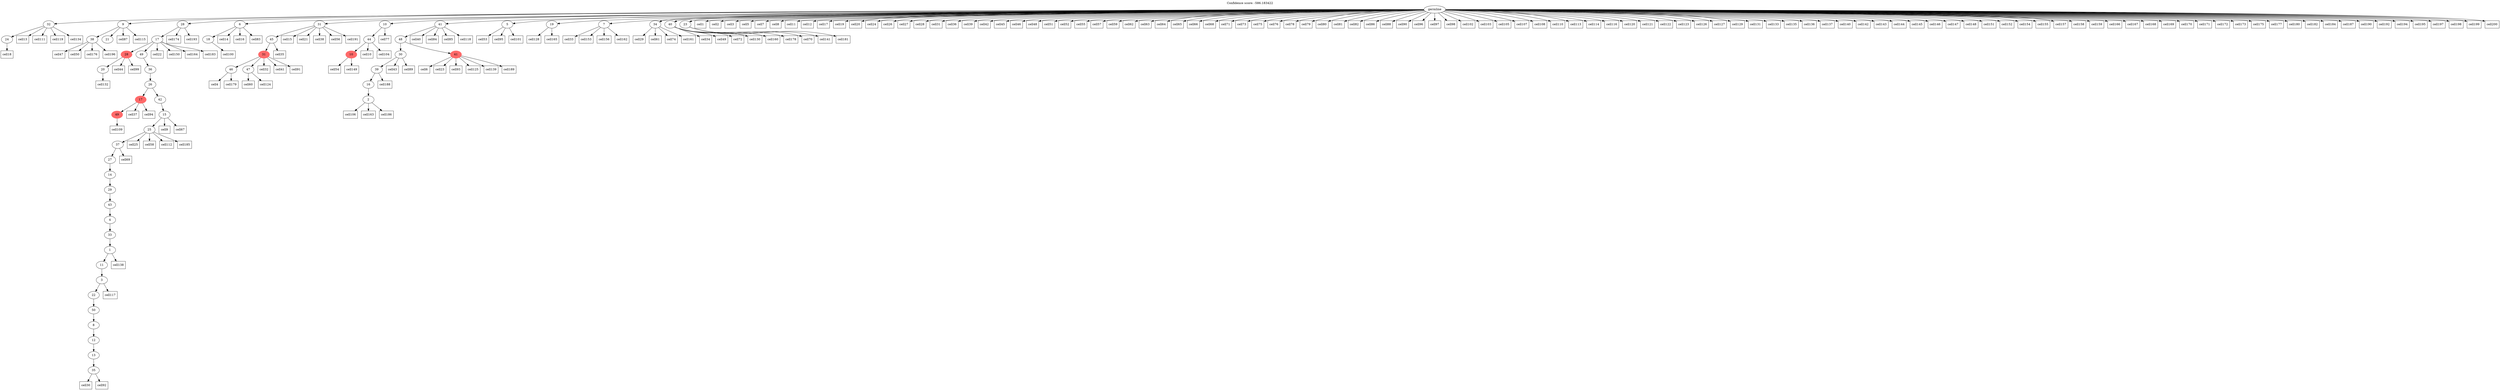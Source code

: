digraph g {
	"54" -> "55";
	"55" [label="24"];
	"50" -> "51";
	"51" [label="38"];
	"50" -> "52";
	"52" [label="21"];
	"47" -> "48";
	"48" [label="20"];
	"45" -> "46";
	"46" [color=indianred1, style=filled, label="49"];
	"43" -> "44";
	"44" [label="35"];
	"42" -> "43";
	"43" [label="13"];
	"41" -> "42";
	"42" [label="12"];
	"40" -> "41";
	"41" [label="8"];
	"39" -> "40";
	"40" [label="50"];
	"38" -> "39";
	"39" [label="22"];
	"37" -> "38";
	"38" [label="3"];
	"36" -> "37";
	"37" [label="11"];
	"35" -> "36";
	"36" [label="1"];
	"34" -> "35";
	"35" [label="33"];
	"33" -> "34";
	"34" [label="4"];
	"32" -> "33";
	"33" [label="43"];
	"31" -> "32";
	"32" [label="29"];
	"30" -> "31";
	"31" [label="14"];
	"29" -> "30";
	"30" [label="27"];
	"28" -> "29";
	"29" [label="37"];
	"27" -> "28";
	"28" [label="25"];
	"26" -> "27";
	"27" [label="15"];
	"25" -> "26";
	"26" [label="42"];
	"25" -> "45";
	"45" [color=indianred1, style=filled, label="17"];
	"24" -> "25";
	"25" [label="26"];
	"23" -> "24";
	"24" [label="36"];
	"22" -> "23";
	"23" [label="49"];
	"22" -> "47";
	"47" [color=indianred1, style=filled, label="28"];
	"21" -> "22";
	"22" [label="17"];
	"19" -> "20";
	"20" [label="18"];
	"15" -> "16";
	"16" [label="46"];
	"15" -> "17";
	"17" [label="47"];
	"14" -> "15";
	"15" [color=indianred1, style=filled, label="31"];
	"13" -> "14";
	"14" [label="45"];
	"9" -> "10";
	"10" [color=indianred1, style=filled, label="10"];
	"8" -> "9";
	"9" [label="44"];
	"6" -> "7";
	"7" [label="2"];
	"5" -> "6";
	"6" [label="16"];
	"4" -> "5";
	"5" [label="39"];
	"2" -> "3";
	"3" [color=indianred1, style=filled, label="41"];
	"2" -> "4";
	"4" [label="30"];
	"1" -> "2";
	"2" [label="48"];
	"0" -> "1";
	"1" [label="41"];
	"0" -> "8";
	"8" [label="10"];
	"0" -> "11";
	"11" [label="5"];
	"0" -> "12";
	"12" [label="19"];
	"0" -> "13";
	"13" [label="31"];
	"0" -> "18";
	"18" [label="7"];
	"0" -> "19";
	"19" [label="6"];
	"0" -> "21";
	"21" [label="28"];
	"0" -> "49";
	"49" [label="34"];
	"0" -> "50";
	"50" [label="9"];
	"0" -> "53";
	"53" [label="40"];
	"0" -> "54";
	"54" [label="32"];
	"0" -> "56";
	"56" [label="23"];
	"0" [label="germline"];
	"0" -> "cell1";
	"cell1" [shape=box];
	"0" -> "cell2";
	"cell2" [shape=box];
	"0" -> "cell3";
	"cell3" [shape=box];
	"16" -> "cell4";
	"cell4" [shape=box];
	"0" -> "cell5";
	"cell5" [shape=box];
	"3" -> "cell6";
	"cell6" [shape=box];
	"0" -> "cell7";
	"cell7" [shape=box];
	"0" -> "cell8";
	"cell8" [shape=box];
	"27" -> "cell9";
	"cell9" [shape=box];
	"9" -> "cell10";
	"cell10" [shape=box];
	"0" -> "cell11";
	"cell11" [shape=box];
	"0" -> "cell12";
	"cell12" [shape=box];
	"54" -> "cell13";
	"cell13" [shape=box];
	"19" -> "cell14";
	"cell14" [shape=box];
	"13" -> "cell15";
	"cell15" [shape=box];
	"19" -> "cell16";
	"cell16" [shape=box];
	"0" -> "cell17";
	"cell17" [shape=box];
	"55" -> "cell18";
	"cell18" [shape=box];
	"0" -> "cell19";
	"cell19" [shape=box];
	"0" -> "cell20";
	"cell20" [shape=box];
	"13" -> "cell21";
	"cell21" [shape=box];
	"22" -> "cell22";
	"cell22" [shape=box];
	"3" -> "cell23";
	"cell23" [shape=box];
	"0" -> "cell24";
	"cell24" [shape=box];
	"28" -> "cell25";
	"cell25" [shape=box];
	"0" -> "cell26";
	"cell26" [shape=box];
	"0" -> "cell27";
	"cell27" [shape=box];
	"0" -> "cell28";
	"cell28" [shape=box];
	"49" -> "cell29";
	"cell29" [shape=box];
	"44" -> "cell30";
	"cell30" [shape=box];
	"0" -> "cell31";
	"cell31" [shape=box];
	"15" -> "cell32";
	"cell32" [shape=box];
	"18" -> "cell33";
	"cell33" [shape=box];
	"53" -> "cell34";
	"cell34" [shape=box];
	"14" -> "cell35";
	"cell35" [shape=box];
	"0" -> "cell36";
	"cell36" [shape=box];
	"45" -> "cell37";
	"cell37" [shape=box];
	"13" -> "cell38";
	"cell38" [shape=box];
	"0" -> "cell39";
	"cell39" [shape=box];
	"1" -> "cell40";
	"cell40" [shape=box];
	"15" -> "cell41";
	"cell41" [shape=box];
	"0" -> "cell42";
	"cell42" [shape=box];
	"4" -> "cell43";
	"cell43" [shape=box];
	"47" -> "cell44";
	"cell44" [shape=box];
	"0" -> "cell45";
	"cell45" [shape=box];
	"0" -> "cell46";
	"cell46" [shape=box];
	"51" -> "cell47";
	"cell47" [shape=box];
	"0" -> "cell48";
	"cell48" [shape=box];
	"53" -> "cell49";
	"cell49" [shape=box];
	"51" -> "cell50";
	"cell50" [shape=box];
	"0" -> "cell51";
	"cell51" [shape=box];
	"0" -> "cell52";
	"cell52" [shape=box];
	"11" -> "cell53";
	"cell53" [shape=box];
	"10" -> "cell54";
	"cell54" [shape=box];
	"0" -> "cell55";
	"cell55" [shape=box];
	"13" -> "cell56";
	"cell56" [shape=box];
	"0" -> "cell57";
	"cell57" [shape=box];
	"28" -> "cell58";
	"cell58" [shape=box];
	"0" -> "cell59";
	"cell59" [shape=box];
	"17" -> "cell60";
	"cell60" [shape=box];
	"49" -> "cell61";
	"cell61" [shape=box];
	"0" -> "cell62";
	"cell62" [shape=box];
	"0" -> "cell63";
	"cell63" [shape=box];
	"0" -> "cell64";
	"cell64" [shape=box];
	"0" -> "cell65";
	"cell65" [shape=box];
	"0" -> "cell66";
	"cell66" [shape=box];
	"27" -> "cell67";
	"cell67" [shape=box];
	"0" -> "cell68";
	"cell68" [shape=box];
	"29" -> "cell69";
	"cell69" [shape=box];
	"56" -> "cell70";
	"cell70" [shape=box];
	"0" -> "cell71";
	"cell71" [shape=box];
	"53" -> "cell72";
	"cell72" [shape=box];
	"0" -> "cell73";
	"cell73" [shape=box];
	"49" -> "cell74";
	"cell74" [shape=box];
	"0" -> "cell75";
	"cell75" [shape=box];
	"0" -> "cell76";
	"cell76" [shape=box];
	"8" -> "cell77";
	"cell77" [shape=box];
	"0" -> "cell78";
	"cell78" [shape=box];
	"0" -> "cell79";
	"cell79" [shape=box];
	"0" -> "cell80";
	"cell80" [shape=box];
	"0" -> "cell81";
	"cell81" [shape=box];
	"0" -> "cell82";
	"cell82" [shape=box];
	"19" -> "cell83";
	"cell83" [shape=box];
	"1" -> "cell84";
	"cell84" [shape=box];
	"1" -> "cell85";
	"cell85" [shape=box];
	"0" -> "cell86";
	"cell86" [shape=box];
	"50" -> "cell87";
	"cell87" [shape=box];
	"0" -> "cell88";
	"cell88" [shape=box];
	"4" -> "cell89";
	"cell89" [shape=box];
	"0" -> "cell90";
	"cell90" [shape=box];
	"15" -> "cell91";
	"cell91" [shape=box];
	"44" -> "cell92";
	"cell92" [shape=box];
	"3" -> "cell93";
	"cell93" [shape=box];
	"45" -> "cell94";
	"cell94" [shape=box];
	"11" -> "cell95";
	"cell95" [shape=box];
	"0" -> "cell96";
	"cell96" [shape=box];
	"0" -> "cell97";
	"cell97" [shape=box];
	"0" -> "cell98";
	"cell98" [shape=box];
	"47" -> "cell99";
	"cell99" [shape=box];
	"20" -> "cell100";
	"cell100" [shape=box];
	"11" -> "cell101";
	"cell101" [shape=box];
	"0" -> "cell102";
	"cell102" [shape=box];
	"0" -> "cell103";
	"cell103" [shape=box];
	"9" -> "cell104";
	"cell104" [shape=box];
	"0" -> "cell105";
	"cell105" [shape=box];
	"7" -> "cell106";
	"cell106" [shape=box];
	"0" -> "cell107";
	"cell107" [shape=box];
	"0" -> "cell108";
	"cell108" [shape=box];
	"46" -> "cell109";
	"cell109" [shape=box];
	"0" -> "cell110";
	"cell110" [shape=box];
	"54" -> "cell111";
	"cell111" [shape=box];
	"28" -> "cell112";
	"cell112" [shape=box];
	"0" -> "cell113";
	"cell113" [shape=box];
	"0" -> "cell114";
	"cell114" [shape=box];
	"50" -> "cell115";
	"cell115" [shape=box];
	"0" -> "cell116";
	"cell116" [shape=box];
	"38" -> "cell117";
	"cell117" [shape=box];
	"1" -> "cell118";
	"cell118" [shape=box];
	"54" -> "cell119";
	"cell119" [shape=box];
	"0" -> "cell120";
	"cell120" [shape=box];
	"0" -> "cell121";
	"cell121" [shape=box];
	"0" -> "cell122";
	"cell122" [shape=box];
	"0" -> "cell123";
	"cell123" [shape=box];
	"17" -> "cell124";
	"cell124" [shape=box];
	"3" -> "cell125";
	"cell125" [shape=box];
	"0" -> "cell126";
	"cell126" [shape=box];
	"0" -> "cell127";
	"cell127" [shape=box];
	"12" -> "cell128";
	"cell128" [shape=box];
	"0" -> "cell129";
	"cell129" [shape=box];
	"53" -> "cell130";
	"cell130" [shape=box];
	"0" -> "cell131";
	"cell131" [shape=box];
	"48" -> "cell132";
	"cell132" [shape=box];
	"0" -> "cell133";
	"cell133" [shape=box];
	"54" -> "cell134";
	"cell134" [shape=box];
	"0" -> "cell135";
	"cell135" [shape=box];
	"0" -> "cell136";
	"cell136" [shape=box];
	"0" -> "cell137";
	"cell137" [shape=box];
	"36" -> "cell138";
	"cell138" [shape=box];
	"3" -> "cell139";
	"cell139" [shape=box];
	"0" -> "cell140";
	"cell140" [shape=box];
	"56" -> "cell141";
	"cell141" [shape=box];
	"0" -> "cell142";
	"cell142" [shape=box];
	"0" -> "cell143";
	"cell143" [shape=box];
	"0" -> "cell144";
	"cell144" [shape=box];
	"0" -> "cell145";
	"cell145" [shape=box];
	"0" -> "cell146";
	"cell146" [shape=box];
	"0" -> "cell147";
	"cell147" [shape=box];
	"0" -> "cell148";
	"cell148" [shape=box];
	"10" -> "cell149";
	"cell149" [shape=box];
	"22" -> "cell150";
	"cell150" [shape=box];
	"0" -> "cell151";
	"cell151" [shape=box];
	"0" -> "cell152";
	"cell152" [shape=box];
	"18" -> "cell153";
	"cell153" [shape=box];
	"0" -> "cell154";
	"cell154" [shape=box];
	"0" -> "cell155";
	"cell155" [shape=box];
	"18" -> "cell156";
	"cell156" [shape=box];
	"0" -> "cell157";
	"cell157" [shape=box];
	"0" -> "cell158";
	"cell158" [shape=box];
	"0" -> "cell159";
	"cell159" [shape=box];
	"53" -> "cell160";
	"cell160" [shape=box];
	"49" -> "cell161";
	"cell161" [shape=box];
	"18" -> "cell162";
	"cell162" [shape=box];
	"7" -> "cell163";
	"cell163" [shape=box];
	"22" -> "cell164";
	"cell164" [shape=box];
	"12" -> "cell165";
	"cell165" [shape=box];
	"0" -> "cell166";
	"cell166" [shape=box];
	"0" -> "cell167";
	"cell167" [shape=box];
	"0" -> "cell168";
	"cell168" [shape=box];
	"0" -> "cell169";
	"cell169" [shape=box];
	"0" -> "cell170";
	"cell170" [shape=box];
	"0" -> "cell171";
	"cell171" [shape=box];
	"0" -> "cell172";
	"cell172" [shape=box];
	"0" -> "cell173";
	"cell173" [shape=box];
	"21" -> "cell174";
	"cell174" [shape=box];
	"0" -> "cell175";
	"cell175" [shape=box];
	"51" -> "cell176";
	"cell176" [shape=box];
	"0" -> "cell177";
	"cell177" [shape=box];
	"53" -> "cell178";
	"cell178" [shape=box];
	"16" -> "cell179";
	"cell179" [shape=box];
	"0" -> "cell180";
	"cell180" [shape=box];
	"56" -> "cell181";
	"cell181" [shape=box];
	"0" -> "cell182";
	"cell182" [shape=box];
	"22" -> "cell183";
	"cell183" [shape=box];
	"0" -> "cell184";
	"cell184" [shape=box];
	"28" -> "cell185";
	"cell185" [shape=box];
	"7" -> "cell186";
	"cell186" [shape=box];
	"0" -> "cell187";
	"cell187" [shape=box];
	"5" -> "cell188";
	"cell188" [shape=box];
	"3" -> "cell189";
	"cell189" [shape=box];
	"0" -> "cell190";
	"cell190" [shape=box];
	"13" -> "cell191";
	"cell191" [shape=box];
	"0" -> "cell192";
	"cell192" [shape=box];
	"21" -> "cell193";
	"cell193" [shape=box];
	"0" -> "cell194";
	"cell194" [shape=box];
	"0" -> "cell195";
	"cell195" [shape=box];
	"51" -> "cell196";
	"cell196" [shape=box];
	"0" -> "cell197";
	"cell197" [shape=box];
	"0" -> "cell198";
	"cell198" [shape=box];
	"0" -> "cell199";
	"cell199" [shape=box];
	"0" -> "cell200";
	"cell200" [shape=box];
	labelloc="t";
	label="Confidence score: -586.183422";
}
